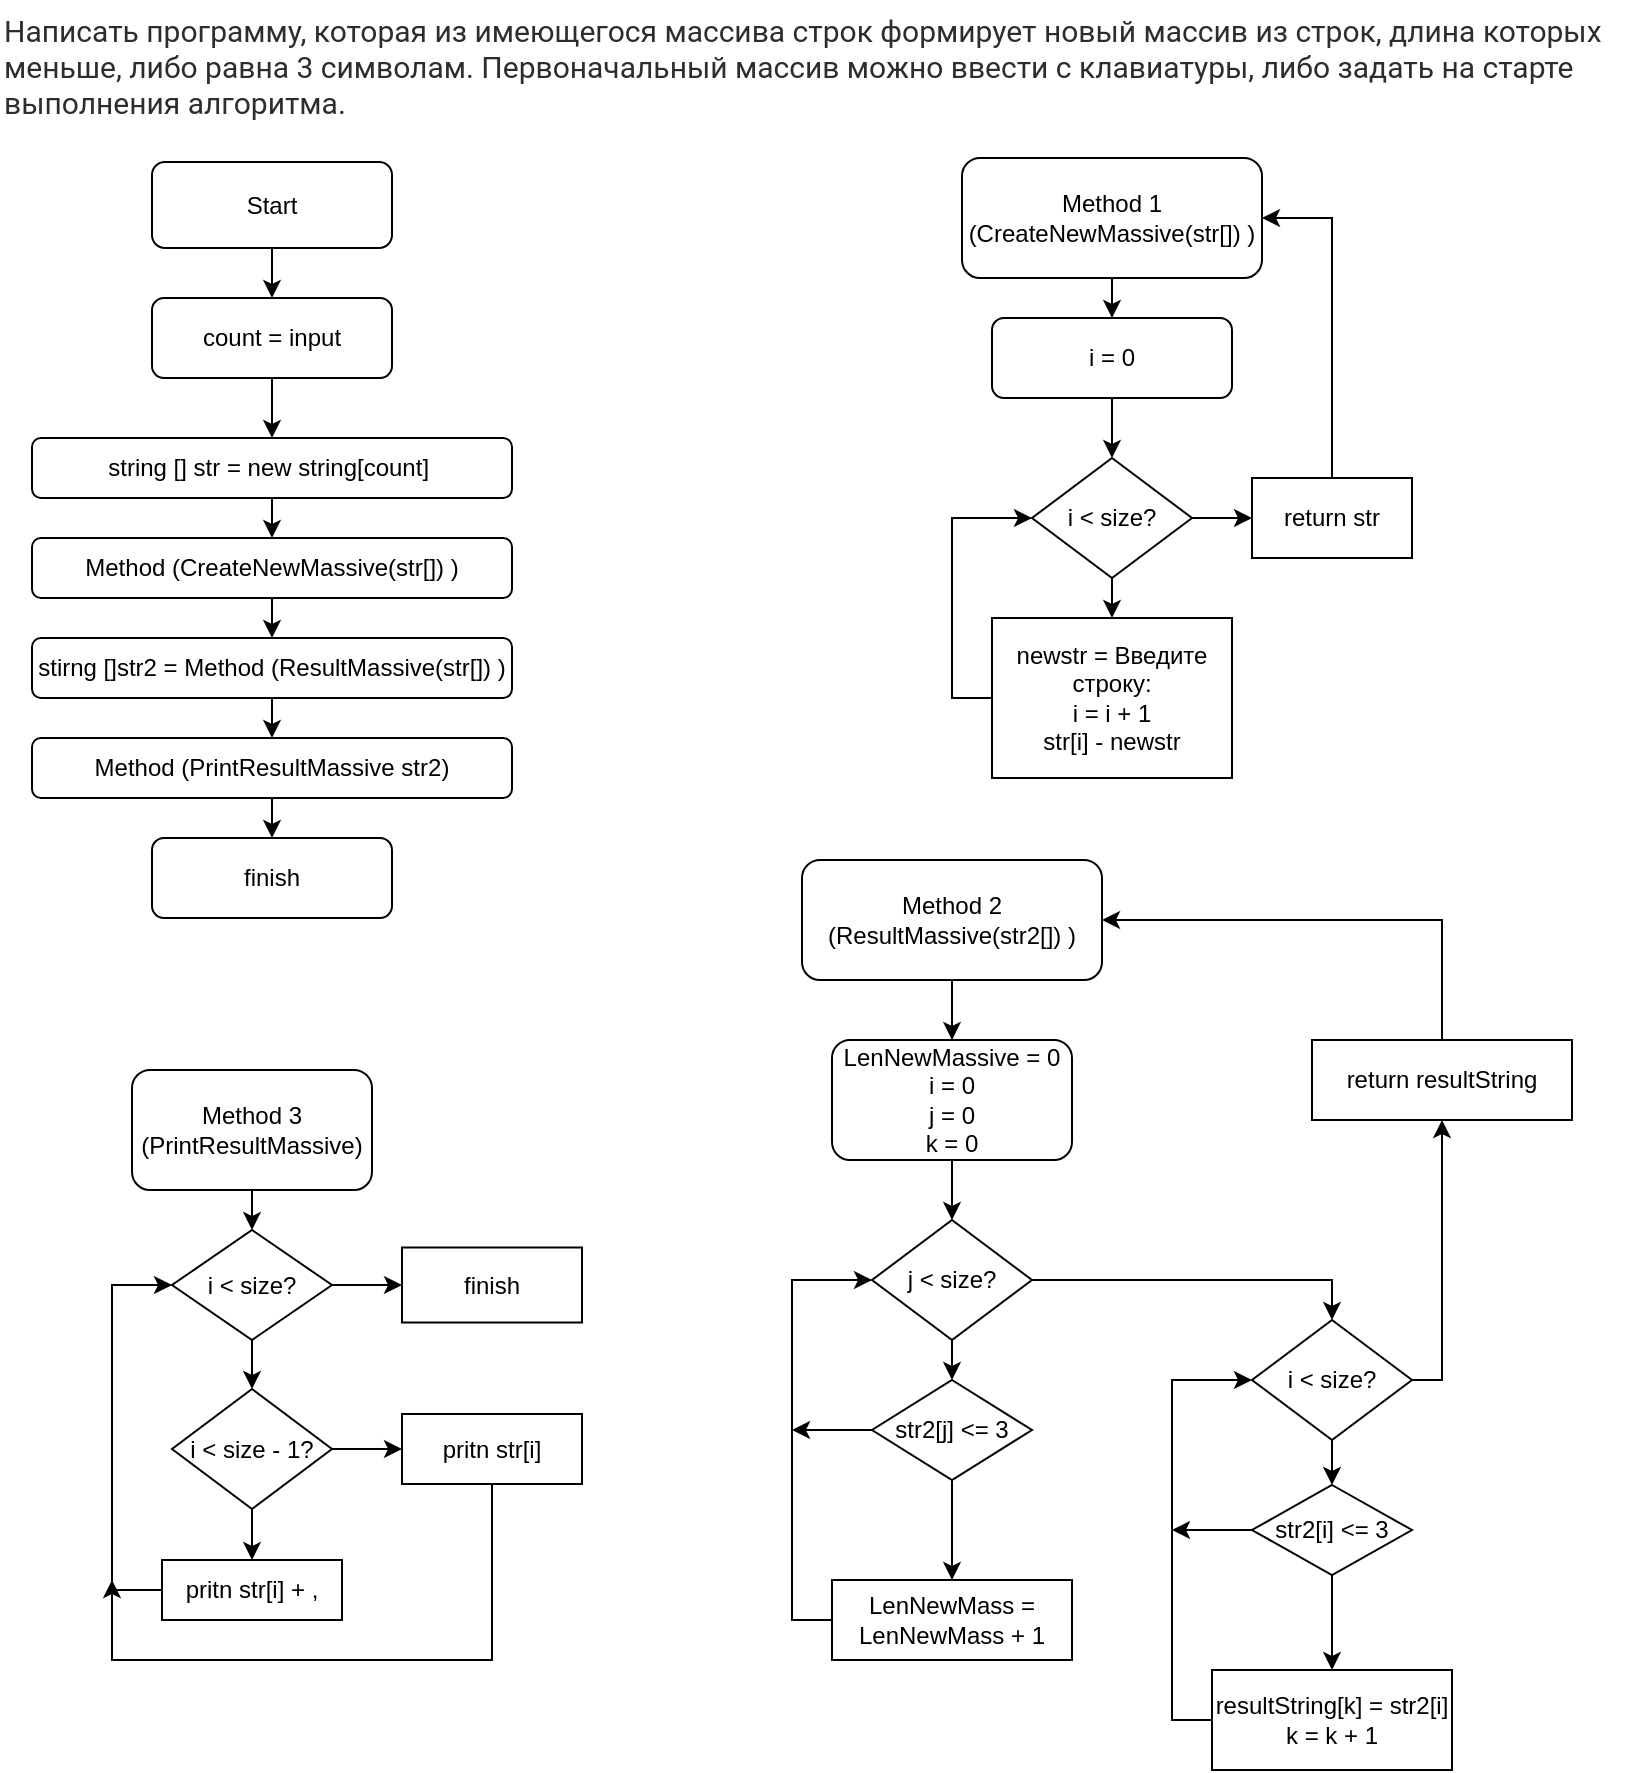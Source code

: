 <mxfile version="22.1.2" type="device">
  <diagram name="Страница — 1" id="NuSiYSzMdEi7cvjV5CRJ">
    <mxGraphModel dx="1843" dy="899" grid="1" gridSize="10" guides="1" tooltips="1" connect="1" arrows="1" fold="1" page="1" pageScale="1" pageWidth="827" pageHeight="1169" math="0" shadow="0">
      <root>
        <mxCell id="0" />
        <mxCell id="1" parent="0" />
        <mxCell id="Ii1BFiAJZUnKFgGRf3JA-3" style="edgeStyle=orthogonalEdgeStyle;rounded=0;orthogonalLoop=1;jettySize=auto;html=1;exitX=0.5;exitY=1;exitDx=0;exitDy=0;entryX=0.5;entryY=0;entryDx=0;entryDy=0;" edge="1" parent="1" source="Ii1BFiAJZUnKFgGRf3JA-1" target="Ii1BFiAJZUnKFgGRf3JA-2">
          <mxGeometry relative="1" as="geometry" />
        </mxCell>
        <mxCell id="Ii1BFiAJZUnKFgGRf3JA-22" style="edgeStyle=orthogonalEdgeStyle;rounded=0;orthogonalLoop=1;jettySize=auto;html=1;exitX=0.5;exitY=1;exitDx=0;exitDy=0;entryX=0.5;entryY=0;entryDx=0;entryDy=0;" edge="1" parent="1" source="Ii1BFiAJZUnKFgGRf3JA-1" target="Ii1BFiAJZUnKFgGRf3JA-21">
          <mxGeometry relative="1" as="geometry" />
        </mxCell>
        <mxCell id="Ii1BFiAJZUnKFgGRf3JA-1" value="Method 1 (CreateNewMassive(str[]) )" style="rounded=1;whiteSpace=wrap;html=1;" vertex="1" parent="1">
          <mxGeometry x="485" y="79" width="150" height="60" as="geometry" />
        </mxCell>
        <mxCell id="Ii1BFiAJZUnKFgGRf3JA-6" style="edgeStyle=orthogonalEdgeStyle;rounded=0;orthogonalLoop=1;jettySize=auto;html=1;exitX=0.5;exitY=1;exitDx=0;exitDy=0;entryX=0.5;entryY=0;entryDx=0;entryDy=0;" edge="1" parent="1" source="Ii1BFiAJZUnKFgGRf3JA-2" target="Ii1BFiAJZUnKFgGRf3JA-5">
          <mxGeometry relative="1" as="geometry" />
        </mxCell>
        <mxCell id="Ii1BFiAJZUnKFgGRf3JA-9" style="edgeStyle=orthogonalEdgeStyle;rounded=0;orthogonalLoop=1;jettySize=auto;html=1;exitX=1;exitY=0.5;exitDx=0;exitDy=0;entryX=0;entryY=0.5;entryDx=0;entryDy=0;" edge="1" parent="1" source="Ii1BFiAJZUnKFgGRf3JA-2" target="Ii1BFiAJZUnKFgGRf3JA-8">
          <mxGeometry relative="1" as="geometry" />
        </mxCell>
        <mxCell id="Ii1BFiAJZUnKFgGRf3JA-2" value="i &amp;lt; size?" style="rhombus;whiteSpace=wrap;html=1;" vertex="1" parent="1">
          <mxGeometry x="520" y="229" width="80" height="60" as="geometry" />
        </mxCell>
        <mxCell id="Ii1BFiAJZUnKFgGRf3JA-7" style="edgeStyle=orthogonalEdgeStyle;rounded=0;orthogonalLoop=1;jettySize=auto;html=1;exitX=0;exitY=0.5;exitDx=0;exitDy=0;entryX=0;entryY=0.5;entryDx=0;entryDy=0;" edge="1" parent="1" source="Ii1BFiAJZUnKFgGRf3JA-5" target="Ii1BFiAJZUnKFgGRf3JA-2">
          <mxGeometry relative="1" as="geometry" />
        </mxCell>
        <mxCell id="Ii1BFiAJZUnKFgGRf3JA-5" value="newstr = Введите строку:&lt;br&gt;i = i + 1&lt;br&gt;str[i] - newstr" style="rounded=0;whiteSpace=wrap;html=1;" vertex="1" parent="1">
          <mxGeometry x="500" y="309" width="120" height="80" as="geometry" />
        </mxCell>
        <mxCell id="Ii1BFiAJZUnKFgGRf3JA-10" style="edgeStyle=orthogonalEdgeStyle;rounded=0;orthogonalLoop=1;jettySize=auto;html=1;exitX=0.5;exitY=0;exitDx=0;exitDy=0;entryX=1;entryY=0.5;entryDx=0;entryDy=0;" edge="1" parent="1" source="Ii1BFiAJZUnKFgGRf3JA-8" target="Ii1BFiAJZUnKFgGRf3JA-1">
          <mxGeometry relative="1" as="geometry" />
        </mxCell>
        <mxCell id="Ii1BFiAJZUnKFgGRf3JA-8" value="return str" style="rounded=0;whiteSpace=wrap;html=1;" vertex="1" parent="1">
          <mxGeometry x="630" y="239" width="80" height="40" as="geometry" />
        </mxCell>
        <mxCell id="Ii1BFiAJZUnKFgGRf3JA-11" style="edgeStyle=orthogonalEdgeStyle;rounded=0;orthogonalLoop=1;jettySize=auto;html=1;exitX=0.5;exitY=1;exitDx=0;exitDy=0;entryX=0.5;entryY=0;entryDx=0;entryDy=0;" edge="1" parent="1" source="Ii1BFiAJZUnKFgGRf3JA-12" target="Ii1BFiAJZUnKFgGRf3JA-15">
          <mxGeometry relative="1" as="geometry" />
        </mxCell>
        <mxCell id="Ii1BFiAJZUnKFgGRf3JA-23" style="edgeStyle=orthogonalEdgeStyle;rounded=0;orthogonalLoop=1;jettySize=auto;html=1;exitX=0.5;exitY=1;exitDx=0;exitDy=0;" edge="1" parent="1" source="Ii1BFiAJZUnKFgGRf3JA-12">
          <mxGeometry relative="1" as="geometry">
            <mxPoint x="480" y="520" as="targetPoint" />
          </mxGeometry>
        </mxCell>
        <mxCell id="Ii1BFiAJZUnKFgGRf3JA-12" value="Method 2 (ResultMassive(str2[]) )" style="rounded=1;whiteSpace=wrap;html=1;" vertex="1" parent="1">
          <mxGeometry x="405" y="430" width="150" height="60" as="geometry" />
        </mxCell>
        <mxCell id="Ii1BFiAJZUnKFgGRf3JA-13" style="edgeStyle=orthogonalEdgeStyle;rounded=0;orthogonalLoop=1;jettySize=auto;html=1;exitX=0.5;exitY=1;exitDx=0;exitDy=0;entryX=0.5;entryY=0;entryDx=0;entryDy=0;" edge="1" parent="1" source="Ii1BFiAJZUnKFgGRf3JA-24" target="Ii1BFiAJZUnKFgGRf3JA-17">
          <mxGeometry relative="1" as="geometry" />
        </mxCell>
        <mxCell id="Ii1BFiAJZUnKFgGRf3JA-40" style="edgeStyle=orthogonalEdgeStyle;rounded=0;orthogonalLoop=1;jettySize=auto;html=1;exitX=1;exitY=0.5;exitDx=0;exitDy=0;entryX=0.5;entryY=0;entryDx=0;entryDy=0;" edge="1" parent="1" source="Ii1BFiAJZUnKFgGRf3JA-15" target="Ii1BFiAJZUnKFgGRf3JA-36">
          <mxGeometry relative="1" as="geometry" />
        </mxCell>
        <mxCell id="Ii1BFiAJZUnKFgGRf3JA-15" value="j &amp;lt; size?" style="rhombus;whiteSpace=wrap;html=1;" vertex="1" parent="1">
          <mxGeometry x="440" y="610" width="80" height="60" as="geometry" />
        </mxCell>
        <mxCell id="Ii1BFiAJZUnKFgGRf3JA-16" style="edgeStyle=orthogonalEdgeStyle;rounded=0;orthogonalLoop=1;jettySize=auto;html=1;exitX=0;exitY=0.5;exitDx=0;exitDy=0;entryX=0;entryY=0.5;entryDx=0;entryDy=0;" edge="1" parent="1" source="Ii1BFiAJZUnKFgGRf3JA-17" target="Ii1BFiAJZUnKFgGRf3JA-15">
          <mxGeometry relative="1" as="geometry" />
        </mxCell>
        <mxCell id="Ii1BFiAJZUnKFgGRf3JA-17" value="LenNewMass = LenNewMass + 1" style="rounded=0;whiteSpace=wrap;html=1;" vertex="1" parent="1">
          <mxGeometry x="420" y="790" width="120" height="40" as="geometry" />
        </mxCell>
        <mxCell id="Ii1BFiAJZUnKFgGRf3JA-18" style="edgeStyle=orthogonalEdgeStyle;rounded=0;orthogonalLoop=1;jettySize=auto;html=1;exitX=0.5;exitY=0;exitDx=0;exitDy=0;entryX=1;entryY=0.5;entryDx=0;entryDy=0;" edge="1" parent="1" source="Ii1BFiAJZUnKFgGRf3JA-19" target="Ii1BFiAJZUnKFgGRf3JA-12">
          <mxGeometry relative="1" as="geometry" />
        </mxCell>
        <mxCell id="Ii1BFiAJZUnKFgGRf3JA-19" value="return resultString" style="rounded=0;whiteSpace=wrap;html=1;" vertex="1" parent="1">
          <mxGeometry x="660" y="520" width="130" height="40" as="geometry" />
        </mxCell>
        <mxCell id="Ii1BFiAJZUnKFgGRf3JA-20" value="LenNewMassive = 0&lt;br&gt;i = 0&lt;br&gt;j = 0&lt;br&gt;k = 0" style="rounded=1;whiteSpace=wrap;html=1;" vertex="1" parent="1">
          <mxGeometry x="420" y="520" width="120" height="60" as="geometry" />
        </mxCell>
        <mxCell id="Ii1BFiAJZUnKFgGRf3JA-21" value="i = 0" style="rounded=1;whiteSpace=wrap;html=1;" vertex="1" parent="1">
          <mxGeometry x="500" y="159" width="120" height="40" as="geometry" />
        </mxCell>
        <mxCell id="Ii1BFiAJZUnKFgGRf3JA-25" value="" style="edgeStyle=orthogonalEdgeStyle;rounded=0;orthogonalLoop=1;jettySize=auto;html=1;exitX=0.5;exitY=1;exitDx=0;exitDy=0;entryX=0.5;entryY=0;entryDx=0;entryDy=0;" edge="1" parent="1" source="Ii1BFiAJZUnKFgGRf3JA-15" target="Ii1BFiAJZUnKFgGRf3JA-24">
          <mxGeometry relative="1" as="geometry">
            <mxPoint x="480" y="670" as="sourcePoint" />
            <mxPoint x="480" y="780" as="targetPoint" />
          </mxGeometry>
        </mxCell>
        <mxCell id="Ii1BFiAJZUnKFgGRf3JA-34" style="edgeStyle=orthogonalEdgeStyle;rounded=0;orthogonalLoop=1;jettySize=auto;html=1;exitX=0;exitY=0.5;exitDx=0;exitDy=0;" edge="1" parent="1" source="Ii1BFiAJZUnKFgGRf3JA-24">
          <mxGeometry relative="1" as="geometry">
            <mxPoint x="400" y="715" as="targetPoint" />
          </mxGeometry>
        </mxCell>
        <mxCell id="Ii1BFiAJZUnKFgGRf3JA-24" value="str2[j] &amp;lt;= 3" style="rhombus;whiteSpace=wrap;html=1;" vertex="1" parent="1">
          <mxGeometry x="440" y="690" width="80" height="50" as="geometry" />
        </mxCell>
        <mxCell id="Ii1BFiAJZUnKFgGRf3JA-35" style="edgeStyle=orthogonalEdgeStyle;rounded=0;orthogonalLoop=1;jettySize=auto;html=1;exitX=0.5;exitY=1;exitDx=0;exitDy=0;" edge="1" parent="1" source="Ii1BFiAJZUnKFgGRf3JA-31" target="Ii1BFiAJZUnKFgGRf3JA-32">
          <mxGeometry relative="1" as="geometry" />
        </mxCell>
        <mxCell id="Ii1BFiAJZUnKFgGRf3JA-39" style="edgeStyle=orthogonalEdgeStyle;rounded=0;orthogonalLoop=1;jettySize=auto;html=1;exitX=0;exitY=0.5;exitDx=0;exitDy=0;" edge="1" parent="1" source="Ii1BFiAJZUnKFgGRf3JA-31">
          <mxGeometry relative="1" as="geometry">
            <mxPoint x="590" y="765" as="targetPoint" />
          </mxGeometry>
        </mxCell>
        <mxCell id="Ii1BFiAJZUnKFgGRf3JA-31" value="str2[i] &amp;lt;= 3" style="rhombus;whiteSpace=wrap;html=1;" vertex="1" parent="1">
          <mxGeometry x="630" y="742.5" width="80" height="45" as="geometry" />
        </mxCell>
        <mxCell id="Ii1BFiAJZUnKFgGRf3JA-38" style="edgeStyle=orthogonalEdgeStyle;rounded=0;orthogonalLoop=1;jettySize=auto;html=1;exitX=0;exitY=0.5;exitDx=0;exitDy=0;entryX=0;entryY=0.5;entryDx=0;entryDy=0;" edge="1" parent="1" source="Ii1BFiAJZUnKFgGRf3JA-32" target="Ii1BFiAJZUnKFgGRf3JA-36">
          <mxGeometry relative="1" as="geometry" />
        </mxCell>
        <mxCell id="Ii1BFiAJZUnKFgGRf3JA-32" value="resultString[k] = str2[i]&lt;br&gt;k = k + 1" style="rounded=0;whiteSpace=wrap;html=1;" vertex="1" parent="1">
          <mxGeometry x="610" y="835" width="120" height="50" as="geometry" />
        </mxCell>
        <mxCell id="Ii1BFiAJZUnKFgGRf3JA-37" style="edgeStyle=orthogonalEdgeStyle;rounded=0;orthogonalLoop=1;jettySize=auto;html=1;exitX=0.5;exitY=1;exitDx=0;exitDy=0;entryX=0.5;entryY=0;entryDx=0;entryDy=0;" edge="1" parent="1" source="Ii1BFiAJZUnKFgGRf3JA-36" target="Ii1BFiAJZUnKFgGRf3JA-31">
          <mxGeometry relative="1" as="geometry" />
        </mxCell>
        <mxCell id="Ii1BFiAJZUnKFgGRf3JA-41" style="edgeStyle=orthogonalEdgeStyle;rounded=0;orthogonalLoop=1;jettySize=auto;html=1;exitX=1;exitY=0.5;exitDx=0;exitDy=0;entryX=0.5;entryY=1;entryDx=0;entryDy=0;" edge="1" parent="1" source="Ii1BFiAJZUnKFgGRf3JA-36" target="Ii1BFiAJZUnKFgGRf3JA-19">
          <mxGeometry relative="1" as="geometry">
            <mxPoint x="750" y="690" as="targetPoint" />
            <Array as="points">
              <mxPoint x="725" y="690" />
            </Array>
          </mxGeometry>
        </mxCell>
        <mxCell id="Ii1BFiAJZUnKFgGRf3JA-36" value="i &amp;lt; size?" style="rhombus;whiteSpace=wrap;html=1;" vertex="1" parent="1">
          <mxGeometry x="630" y="660" width="80" height="60" as="geometry" />
        </mxCell>
        <mxCell id="Ii1BFiAJZUnKFgGRf3JA-49" style="edgeStyle=orthogonalEdgeStyle;rounded=0;orthogonalLoop=1;jettySize=auto;html=1;exitX=0.5;exitY=1;exitDx=0;exitDy=0;entryX=0.5;entryY=0;entryDx=0;entryDy=0;" edge="1" parent="1" source="Ii1BFiAJZUnKFgGRf3JA-43" target="Ii1BFiAJZUnKFgGRf3JA-44">
          <mxGeometry relative="1" as="geometry" />
        </mxCell>
        <mxCell id="Ii1BFiAJZUnKFgGRf3JA-43" value="Method 3 (PrintResultMassive)" style="rounded=1;whiteSpace=wrap;html=1;" vertex="1" parent="1">
          <mxGeometry x="70" y="535" width="120" height="60" as="geometry" />
        </mxCell>
        <mxCell id="Ii1BFiAJZUnKFgGRf3JA-50" style="edgeStyle=orthogonalEdgeStyle;rounded=0;orthogonalLoop=1;jettySize=auto;html=1;exitX=0.5;exitY=1;exitDx=0;exitDy=0;entryX=0.5;entryY=0;entryDx=0;entryDy=0;" edge="1" parent="1" source="Ii1BFiAJZUnKFgGRf3JA-44" target="Ii1BFiAJZUnKFgGRf3JA-45">
          <mxGeometry relative="1" as="geometry" />
        </mxCell>
        <mxCell id="Ii1BFiAJZUnKFgGRf3JA-59" style="edgeStyle=orthogonalEdgeStyle;rounded=0;orthogonalLoop=1;jettySize=auto;html=1;exitX=1;exitY=0.5;exitDx=0;exitDy=0;entryX=0;entryY=0.5;entryDx=0;entryDy=0;" edge="1" parent="1" source="Ii1BFiAJZUnKFgGRf3JA-44" target="Ii1BFiAJZUnKFgGRf3JA-58">
          <mxGeometry relative="1" as="geometry" />
        </mxCell>
        <mxCell id="Ii1BFiAJZUnKFgGRf3JA-44" value="i &amp;lt; size?" style="rhombus;whiteSpace=wrap;html=1;" vertex="1" parent="1">
          <mxGeometry x="90" y="615" width="80" height="55" as="geometry" />
        </mxCell>
        <mxCell id="Ii1BFiAJZUnKFgGRf3JA-51" style="edgeStyle=orthogonalEdgeStyle;rounded=0;orthogonalLoop=1;jettySize=auto;html=1;exitX=0.5;exitY=1;exitDx=0;exitDy=0;entryX=0.5;entryY=0;entryDx=0;entryDy=0;" edge="1" parent="1" source="Ii1BFiAJZUnKFgGRf3JA-45" target="Ii1BFiAJZUnKFgGRf3JA-47">
          <mxGeometry relative="1" as="geometry" />
        </mxCell>
        <mxCell id="Ii1BFiAJZUnKFgGRf3JA-52" style="edgeStyle=orthogonalEdgeStyle;rounded=0;orthogonalLoop=1;jettySize=auto;html=1;exitX=1;exitY=0.5;exitDx=0;exitDy=0;entryX=0;entryY=0.5;entryDx=0;entryDy=0;" edge="1" parent="1" source="Ii1BFiAJZUnKFgGRf3JA-45" target="Ii1BFiAJZUnKFgGRf3JA-48">
          <mxGeometry relative="1" as="geometry" />
        </mxCell>
        <mxCell id="Ii1BFiAJZUnKFgGRf3JA-45" value="i &amp;lt; size - 1?" style="rhombus;whiteSpace=wrap;html=1;" vertex="1" parent="1">
          <mxGeometry x="90" y="694.5" width="80" height="60" as="geometry" />
        </mxCell>
        <mxCell id="Ii1BFiAJZUnKFgGRf3JA-46" style="edgeStyle=orthogonalEdgeStyle;rounded=0;orthogonalLoop=1;jettySize=auto;html=1;exitX=0.5;exitY=1;exitDx=0;exitDy=0;" edge="1" parent="1" source="Ii1BFiAJZUnKFgGRf3JA-44" target="Ii1BFiAJZUnKFgGRf3JA-44">
          <mxGeometry relative="1" as="geometry" />
        </mxCell>
        <mxCell id="Ii1BFiAJZUnKFgGRf3JA-53" style="edgeStyle=orthogonalEdgeStyle;rounded=0;orthogonalLoop=1;jettySize=auto;html=1;exitX=0;exitY=0.5;exitDx=0;exitDy=0;entryX=0;entryY=0.5;entryDx=0;entryDy=0;" edge="1" parent="1" source="Ii1BFiAJZUnKFgGRf3JA-47" target="Ii1BFiAJZUnKFgGRf3JA-44">
          <mxGeometry relative="1" as="geometry">
            <Array as="points">
              <mxPoint x="60" y="795" />
              <mxPoint x="60" y="643" />
            </Array>
          </mxGeometry>
        </mxCell>
        <mxCell id="Ii1BFiAJZUnKFgGRf3JA-47" value="pritn str[i] + ," style="rounded=0;whiteSpace=wrap;html=1;" vertex="1" parent="1">
          <mxGeometry x="85" y="780" width="90" height="30" as="geometry" />
        </mxCell>
        <mxCell id="Ii1BFiAJZUnKFgGRf3JA-56" style="edgeStyle=orthogonalEdgeStyle;rounded=0;orthogonalLoop=1;jettySize=auto;html=1;exitX=0.5;exitY=1;exitDx=0;exitDy=0;" edge="1" parent="1" source="Ii1BFiAJZUnKFgGRf3JA-48">
          <mxGeometry relative="1" as="geometry">
            <mxPoint x="60" y="790" as="targetPoint" />
            <Array as="points">
              <mxPoint x="250" y="830" />
              <mxPoint x="60" y="830" />
            </Array>
          </mxGeometry>
        </mxCell>
        <mxCell id="Ii1BFiAJZUnKFgGRf3JA-48" value="pritn str[i]" style="rounded=0;whiteSpace=wrap;html=1;" vertex="1" parent="1">
          <mxGeometry x="205" y="707" width="90" height="35" as="geometry" />
        </mxCell>
        <mxCell id="Ii1BFiAJZUnKFgGRf3JA-58" value="finish" style="rounded=0;whiteSpace=wrap;html=1;" vertex="1" parent="1">
          <mxGeometry x="205" y="623.75" width="90" height="37.5" as="geometry" />
        </mxCell>
        <mxCell id="Ii1BFiAJZUnKFgGRf3JA-67" style="edgeStyle=orthogonalEdgeStyle;rounded=0;orthogonalLoop=1;jettySize=auto;html=1;exitX=0.5;exitY=1;exitDx=0;exitDy=0;entryX=0.5;entryY=0;entryDx=0;entryDy=0;" edge="1" parent="1" source="Ii1BFiAJZUnKFgGRf3JA-60" target="Ii1BFiAJZUnKFgGRf3JA-61">
          <mxGeometry relative="1" as="geometry" />
        </mxCell>
        <mxCell id="Ii1BFiAJZUnKFgGRf3JA-60" value="Start" style="rounded=1;whiteSpace=wrap;html=1;" vertex="1" parent="1">
          <mxGeometry x="80" y="81" width="120" height="43" as="geometry" />
        </mxCell>
        <mxCell id="Ii1BFiAJZUnKFgGRf3JA-68" style="edgeStyle=orthogonalEdgeStyle;rounded=0;orthogonalLoop=1;jettySize=auto;html=1;exitX=0.5;exitY=1;exitDx=0;exitDy=0;entryX=0.5;entryY=0;entryDx=0;entryDy=0;" edge="1" parent="1" source="Ii1BFiAJZUnKFgGRf3JA-61" target="Ii1BFiAJZUnKFgGRf3JA-62">
          <mxGeometry relative="1" as="geometry" />
        </mxCell>
        <mxCell id="Ii1BFiAJZUnKFgGRf3JA-61" value="count = input&lt;br&gt;" style="rounded=1;whiteSpace=wrap;html=1;" vertex="1" parent="1">
          <mxGeometry x="80" y="149" width="120" height="40" as="geometry" />
        </mxCell>
        <mxCell id="Ii1BFiAJZUnKFgGRf3JA-69" style="edgeStyle=orthogonalEdgeStyle;rounded=0;orthogonalLoop=1;jettySize=auto;html=1;exitX=0.5;exitY=1;exitDx=0;exitDy=0;entryX=0.5;entryY=0;entryDx=0;entryDy=0;" edge="1" parent="1" source="Ii1BFiAJZUnKFgGRf3JA-62" target="Ii1BFiAJZUnKFgGRf3JA-63">
          <mxGeometry relative="1" as="geometry" />
        </mxCell>
        <mxCell id="Ii1BFiAJZUnKFgGRf3JA-62" value="string [] str = new string[count]&amp;nbsp;" style="rounded=1;whiteSpace=wrap;html=1;" vertex="1" parent="1">
          <mxGeometry x="20" y="219" width="240" height="30" as="geometry" />
        </mxCell>
        <mxCell id="Ii1BFiAJZUnKFgGRf3JA-70" style="edgeStyle=orthogonalEdgeStyle;rounded=0;orthogonalLoop=1;jettySize=auto;html=1;exitX=0.5;exitY=1;exitDx=0;exitDy=0;entryX=0.5;entryY=0;entryDx=0;entryDy=0;" edge="1" parent="1" source="Ii1BFiAJZUnKFgGRf3JA-63" target="Ii1BFiAJZUnKFgGRf3JA-64">
          <mxGeometry relative="1" as="geometry" />
        </mxCell>
        <mxCell id="Ii1BFiAJZUnKFgGRf3JA-63" value="Method (CreateNewMassive(str[]) )" style="rounded=1;whiteSpace=wrap;html=1;" vertex="1" parent="1">
          <mxGeometry x="20" y="269" width="240" height="30" as="geometry" />
        </mxCell>
        <mxCell id="Ii1BFiAJZUnKFgGRf3JA-71" style="edgeStyle=orthogonalEdgeStyle;rounded=0;orthogonalLoop=1;jettySize=auto;html=1;exitX=0.5;exitY=1;exitDx=0;exitDy=0;entryX=0.5;entryY=0;entryDx=0;entryDy=0;" edge="1" parent="1" source="Ii1BFiAJZUnKFgGRf3JA-64" target="Ii1BFiAJZUnKFgGRf3JA-66">
          <mxGeometry relative="1" as="geometry" />
        </mxCell>
        <mxCell id="Ii1BFiAJZUnKFgGRf3JA-64" value="stirng []str2 = Method (ResultMassive(str[]) )" style="rounded=1;whiteSpace=wrap;html=1;" vertex="1" parent="1">
          <mxGeometry x="20" y="319" width="240" height="30" as="geometry" />
        </mxCell>
        <mxCell id="Ii1BFiAJZUnKFgGRf3JA-65" style="edgeStyle=orthogonalEdgeStyle;rounded=0;orthogonalLoop=1;jettySize=auto;html=1;exitX=0.5;exitY=1;exitDx=0;exitDy=0;" edge="1" parent="1" source="Ii1BFiAJZUnKFgGRf3JA-64" target="Ii1BFiAJZUnKFgGRf3JA-64">
          <mxGeometry relative="1" as="geometry" />
        </mxCell>
        <mxCell id="Ii1BFiAJZUnKFgGRf3JA-73" style="edgeStyle=orthogonalEdgeStyle;rounded=0;orthogonalLoop=1;jettySize=auto;html=1;exitX=0.5;exitY=1;exitDx=0;exitDy=0;entryX=0.5;entryY=0;entryDx=0;entryDy=0;" edge="1" parent="1" source="Ii1BFiAJZUnKFgGRf3JA-66" target="Ii1BFiAJZUnKFgGRf3JA-72">
          <mxGeometry relative="1" as="geometry" />
        </mxCell>
        <mxCell id="Ii1BFiAJZUnKFgGRf3JA-66" value="Method (PrintResultMassive str2)" style="rounded=1;whiteSpace=wrap;html=1;" vertex="1" parent="1">
          <mxGeometry x="20" y="369" width="240" height="30" as="geometry" />
        </mxCell>
        <mxCell id="Ii1BFiAJZUnKFgGRf3JA-72" value="finish" style="rounded=1;whiteSpace=wrap;html=1;" vertex="1" parent="1">
          <mxGeometry x="80" y="419" width="120" height="40" as="geometry" />
        </mxCell>
        <mxCell id="Ii1BFiAJZUnKFgGRf3JA-74" value="&lt;span style=&quot;color: rgb(44, 45, 48); font-family: Onest, Roboto, &amp;quot;San Francisco&amp;quot;, &amp;quot;Helvetica Neue&amp;quot;, Helvetica, Arial; font-size: 15px; font-style: normal; font-variant-ligatures: normal; font-variant-caps: normal; font-weight: 400; letter-spacing: normal; orphans: 2; text-align: start; text-indent: 0px; text-transform: none; widows: 2; word-spacing: 0px; -webkit-text-stroke-width: 0px; background-color: rgb(255, 255, 255); text-decoration-thickness: initial; text-decoration-style: initial; text-decoration-color: initial; float: none; display: inline !important;&quot;&gt;Написать программу, которая из имеющегося массива строк формирует новый массив из строк, длина которых меньше, либо равна 3 символам. Первоначальный массив можно ввести с клавиатуры, либо задать на старте выполнения алгоритма.&lt;span&gt;&amp;nbsp;&lt;/span&gt;&lt;/span&gt;" style="text;whiteSpace=wrap;html=1;" vertex="1" parent="1">
          <mxGeometry x="4" width="820" height="60" as="geometry" />
        </mxCell>
      </root>
    </mxGraphModel>
  </diagram>
</mxfile>
